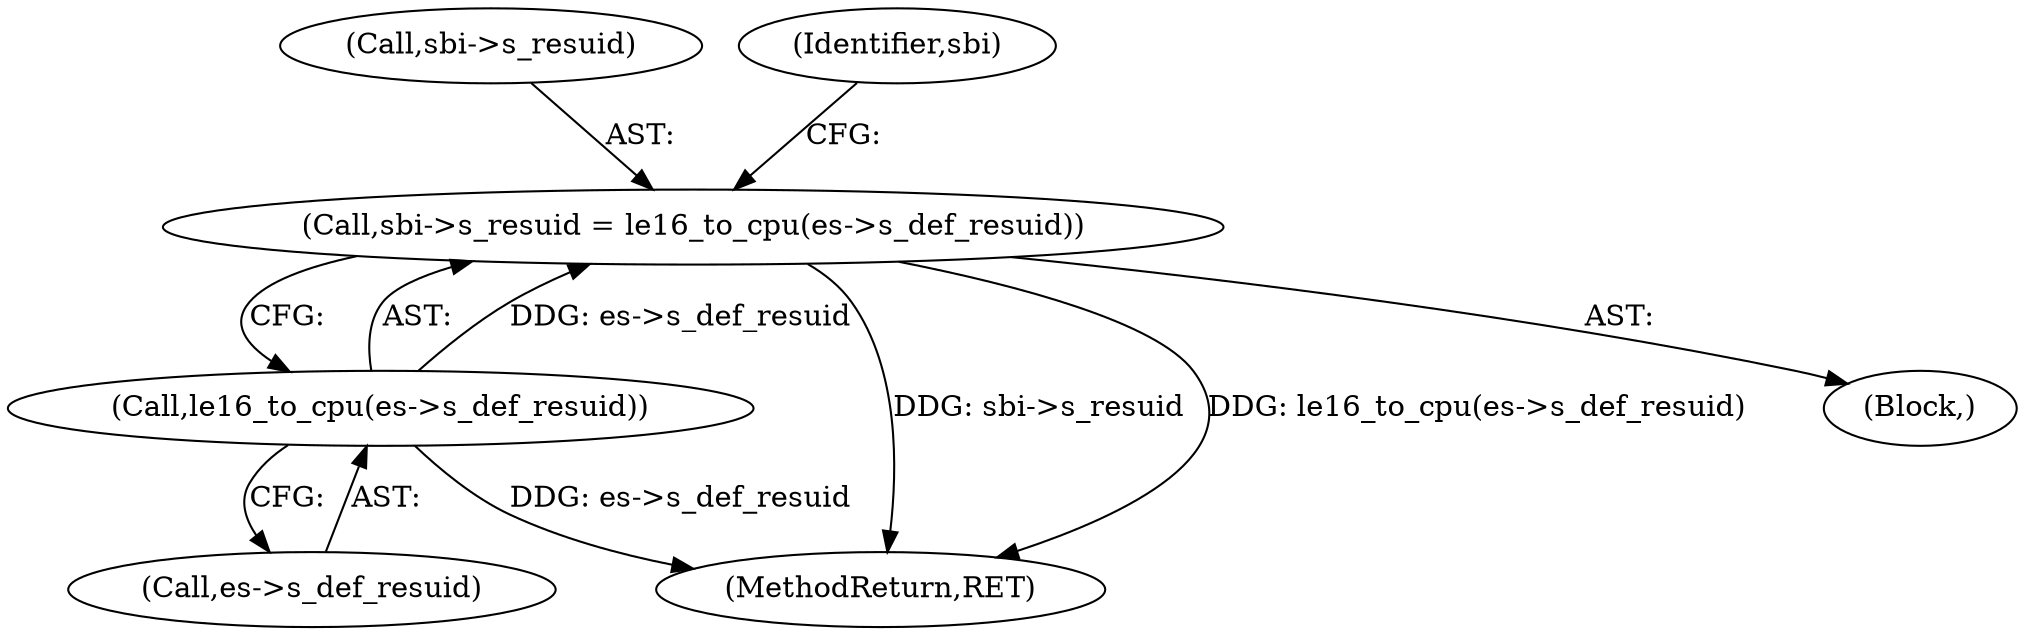 digraph "0_linux_0449641130f5652b344ef6fa39fa019d7e94660a@pointer" {
"1000474" [label="(Call,sbi->s_resuid = le16_to_cpu(es->s_def_resuid))"];
"1000478" [label="(Call,le16_to_cpu(es->s_def_resuid))"];
"1002222" [label="(MethodReturn,RET)"];
"1000479" [label="(Call,es->s_def_resuid)"];
"1000478" [label="(Call,le16_to_cpu(es->s_def_resuid))"];
"1000475" [label="(Call,sbi->s_resuid)"];
"1000474" [label="(Call,sbi->s_resuid = le16_to_cpu(es->s_def_resuid))"];
"1000484" [label="(Identifier,sbi)"];
"1000124" [label="(Block,)"];
"1000474" -> "1000124"  [label="AST: "];
"1000474" -> "1000478"  [label="CFG: "];
"1000475" -> "1000474"  [label="AST: "];
"1000478" -> "1000474"  [label="AST: "];
"1000484" -> "1000474"  [label="CFG: "];
"1000474" -> "1002222"  [label="DDG: sbi->s_resuid"];
"1000474" -> "1002222"  [label="DDG: le16_to_cpu(es->s_def_resuid)"];
"1000478" -> "1000474"  [label="DDG: es->s_def_resuid"];
"1000478" -> "1000479"  [label="CFG: "];
"1000479" -> "1000478"  [label="AST: "];
"1000478" -> "1002222"  [label="DDG: es->s_def_resuid"];
}
